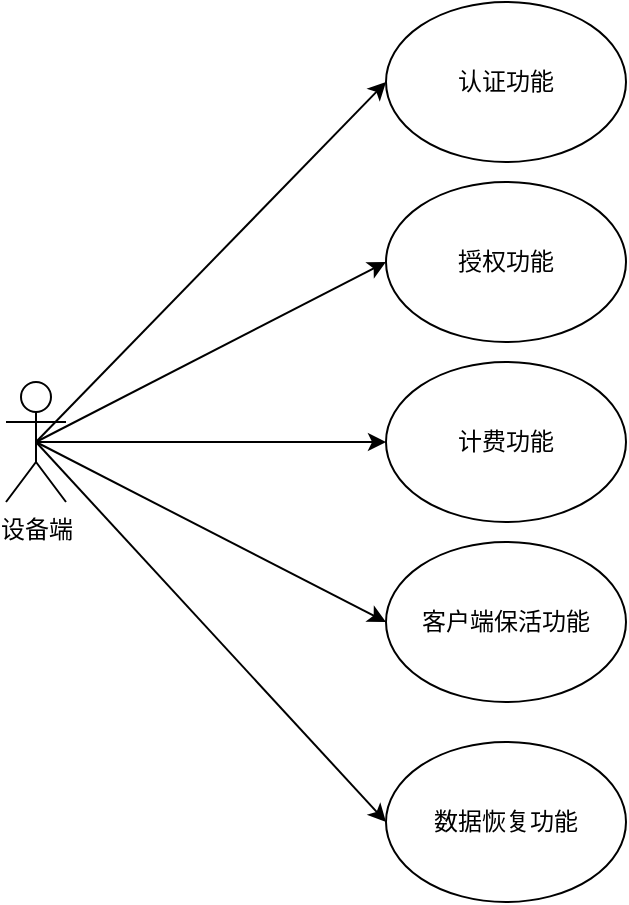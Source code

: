 <mxfile version="22.0.4" type="github">
  <diagram id="p2dfa-mhxRg4EOVGhUkr" name="第 1 页">
    <mxGraphModel dx="1066" dy="725" grid="1" gridSize="10" guides="1" tooltips="1" connect="1" arrows="1" fold="1" page="1" pageScale="1" pageWidth="827" pageHeight="1169" math="0" shadow="0">
      <root>
        <mxCell id="0" />
        <mxCell id="1" parent="0" />
        <mxCell id="DvGsUygygOUJjVL6nZNO-7" style="rounded=0;orthogonalLoop=1;jettySize=auto;html=1;exitX=0.5;exitY=0.5;exitDx=0;exitDy=0;exitPerimeter=0;entryX=0;entryY=0.5;entryDx=0;entryDy=0;fontFamily=宋体;fontSize=12;" parent="1" source="DvGsUygygOUJjVL6nZNO-1" target="DvGsUygygOUJjVL6nZNO-2" edge="1">
          <mxGeometry relative="1" as="geometry" />
        </mxCell>
        <mxCell id="DvGsUygygOUJjVL6nZNO-8" style="edgeStyle=none;rounded=0;orthogonalLoop=1;jettySize=auto;html=1;exitX=0.5;exitY=0.5;exitDx=0;exitDy=0;exitPerimeter=0;entryX=0;entryY=0.5;entryDx=0;entryDy=0;fontFamily=宋体;fontSize=12;" parent="1" source="DvGsUygygOUJjVL6nZNO-1" target="DvGsUygygOUJjVL6nZNO-3" edge="1">
          <mxGeometry relative="1" as="geometry" />
        </mxCell>
        <mxCell id="DvGsUygygOUJjVL6nZNO-9" style="edgeStyle=none;rounded=0;orthogonalLoop=1;jettySize=auto;html=1;exitX=0.5;exitY=0.5;exitDx=0;exitDy=0;exitPerimeter=0;entryX=0;entryY=0.5;entryDx=0;entryDy=0;fontFamily=宋体;fontSize=12;" parent="1" source="DvGsUygygOUJjVL6nZNO-1" target="DvGsUygygOUJjVL6nZNO-4" edge="1">
          <mxGeometry relative="1" as="geometry" />
        </mxCell>
        <mxCell id="DvGsUygygOUJjVL6nZNO-11" style="edgeStyle=none;rounded=0;orthogonalLoop=1;jettySize=auto;html=1;exitX=0.5;exitY=0.5;exitDx=0;exitDy=0;exitPerimeter=0;entryX=0;entryY=0.5;entryDx=0;entryDy=0;fontFamily=宋体;fontSize=12;" parent="1" source="DvGsUygygOUJjVL6nZNO-1" target="DvGsUygygOUJjVL6nZNO-6" edge="1">
          <mxGeometry relative="1" as="geometry" />
        </mxCell>
        <mxCell id="DvGsUygygOUJjVL6nZNO-13" style="edgeStyle=none;rounded=0;orthogonalLoop=1;jettySize=auto;html=1;exitX=0.5;exitY=0.5;exitDx=0;exitDy=0;exitPerimeter=0;entryX=0;entryY=0.5;entryDx=0;entryDy=0;fontFamily=宋体;fontSize=12;" parent="1" source="DvGsUygygOUJjVL6nZNO-1" target="DvGsUygygOUJjVL6nZNO-12" edge="1">
          <mxGeometry relative="1" as="geometry" />
        </mxCell>
        <mxCell id="DvGsUygygOUJjVL6nZNO-1" value="设备端" style="shape=umlActor;verticalLabelPosition=bottom;verticalAlign=top;html=1;outlineConnect=0;fontFamily=宋体;fontSize=12;" parent="1" vertex="1">
          <mxGeometry x="190" y="340" width="30" height="60" as="geometry" />
        </mxCell>
        <mxCell id="DvGsUygygOUJjVL6nZNO-2" value="认证功能" style="ellipse;whiteSpace=wrap;html=1;fontFamily=宋体;fontSize=12;flipV=0;flipH=1;" parent="1" vertex="1">
          <mxGeometry x="380" y="150" width="120" height="80" as="geometry" />
        </mxCell>
        <mxCell id="DvGsUygygOUJjVL6nZNO-3" value="授权功能" style="ellipse;whiteSpace=wrap;html=1;fontFamily=宋体;fontSize=12;flipV=0;flipH=1;" parent="1" vertex="1">
          <mxGeometry x="380" y="240" width="120" height="80" as="geometry" />
        </mxCell>
        <mxCell id="DvGsUygygOUJjVL6nZNO-4" value="计费功能" style="ellipse;whiteSpace=wrap;html=1;fontFamily=宋体;fontSize=12;flipV=0;flipH=1;" parent="1" vertex="1">
          <mxGeometry x="380" y="330" width="120" height="80" as="geometry" />
        </mxCell>
        <mxCell id="DvGsUygygOUJjVL6nZNO-6" value="客户端保活功能" style="ellipse;whiteSpace=wrap;html=1;fontFamily=宋体;fontSize=12;flipV=0;flipH=1;" parent="1" vertex="1">
          <mxGeometry x="380" y="420" width="120" height="80" as="geometry" />
        </mxCell>
        <mxCell id="DvGsUygygOUJjVL6nZNO-12" value="数据恢复功能" style="ellipse;whiteSpace=wrap;html=1;fontFamily=宋体;fontSize=12;flipV=0;flipH=1;" parent="1" vertex="1">
          <mxGeometry x="380" y="520" width="120" height="80" as="geometry" />
        </mxCell>
      </root>
    </mxGraphModel>
  </diagram>
</mxfile>

